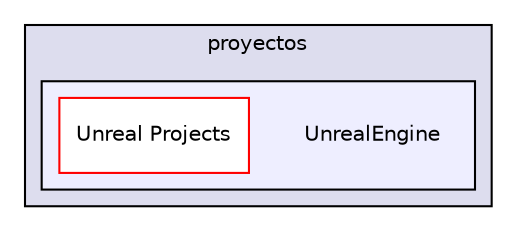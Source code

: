digraph "D:/proyectos/UnrealEngine" {
  compound=true
  node [ fontsize="10", fontname="Helvetica"];
  edge [ labelfontsize="10", labelfontname="Helvetica"];
  subgraph clusterdir_648564f27312f2065c7e7539bc8807bb {
    graph [ bgcolor="#ddddee", pencolor="black", label="proyectos" fontname="Helvetica", fontsize="10", URL="dir_648564f27312f2065c7e7539bc8807bb.html"]
  subgraph clusterdir_cc480640ac0ad35d06be012401f0765c {
    graph [ bgcolor="#eeeeff", pencolor="black", label="" URL="dir_cc480640ac0ad35d06be012401f0765c.html"];
    dir_cc480640ac0ad35d06be012401f0765c [shape=plaintext label="UnrealEngine"];
    dir_70a0cefb9de39a088217b349899dce84 [shape=box label="Unreal Projects" color="red" fillcolor="white" style="filled" URL="dir_70a0cefb9de39a088217b349899dce84.html"];
  }
  }
}
